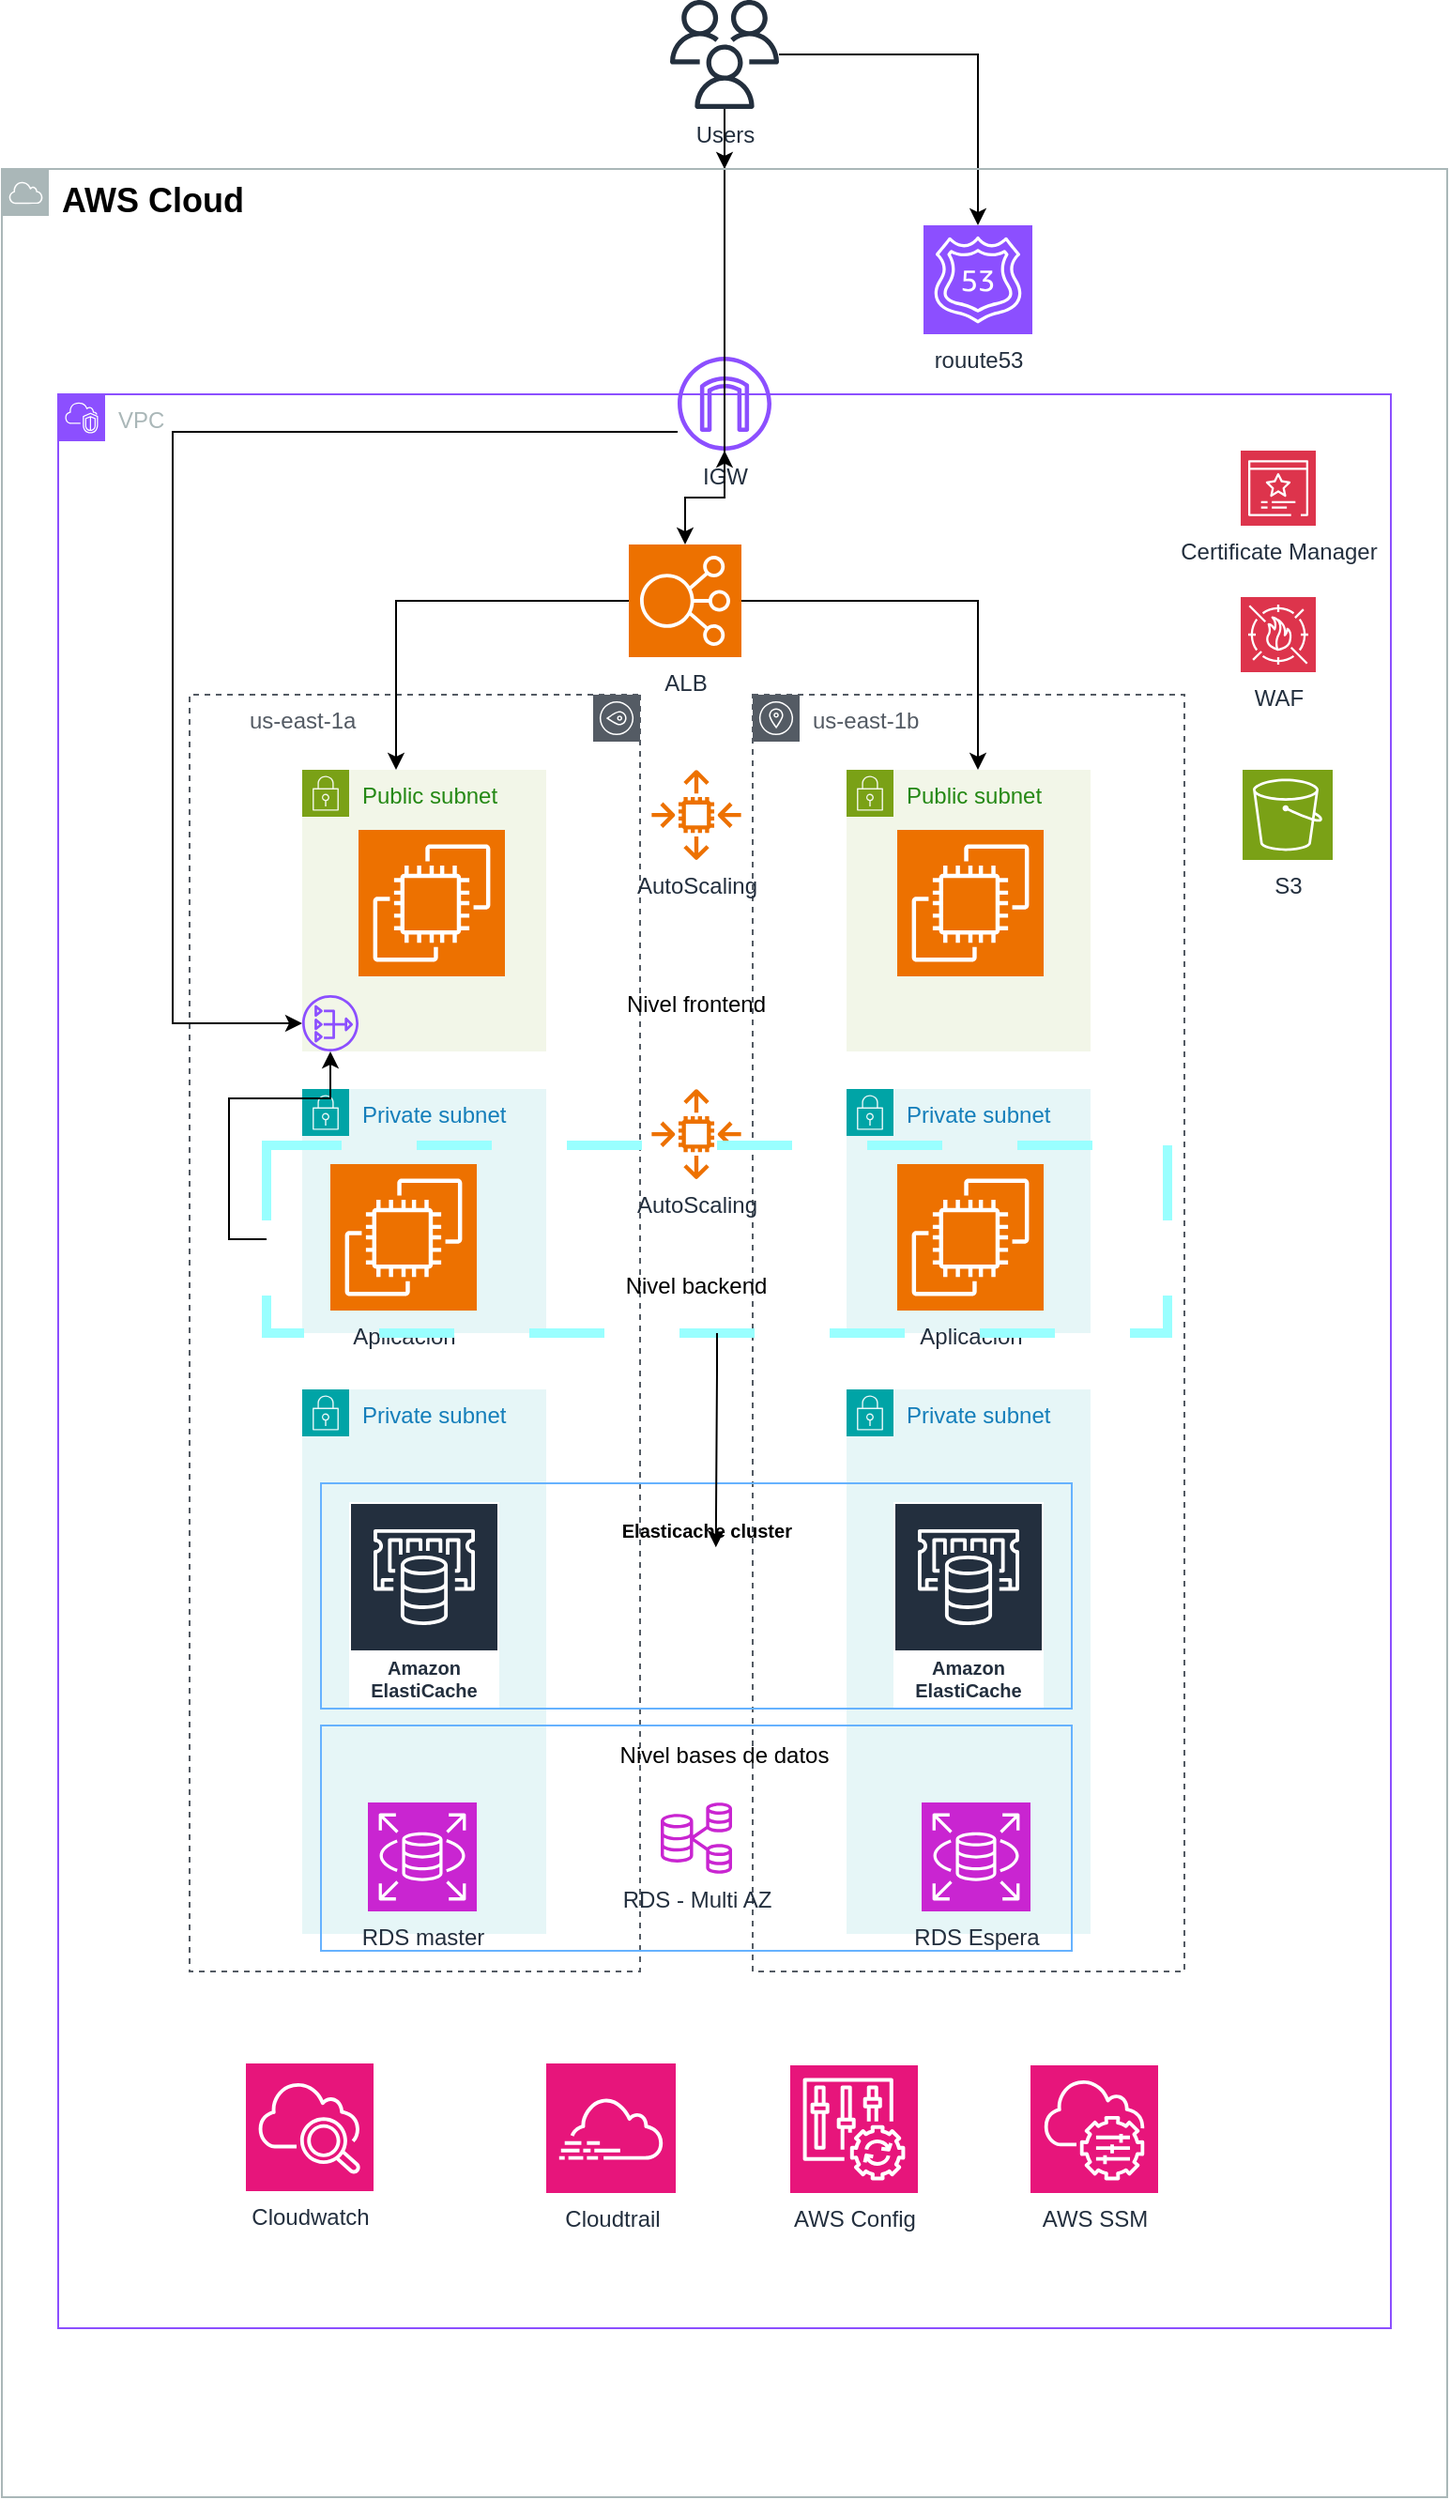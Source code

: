 <mxfile version="24.6.4" type="device">
  <diagram name="Página-1" id="O_X7g3hjaL3NElhnwR6x">
    <mxGraphModel dx="1189" dy="676" grid="1" gridSize="10" guides="1" tooltips="1" connect="1" arrows="1" fold="1" page="1" pageScale="1" pageWidth="827" pageHeight="1169" math="0" shadow="0">
      <root>
        <mxCell id="0" />
        <mxCell id="1" parent="0" />
        <mxCell id="dURb4W1PXwTfq-JJeaN3-1" value="VPC" style="points=[[0,0],[0.25,0],[0.5,0],[0.75,0],[1,0],[1,0.25],[1,0.5],[1,0.75],[1,1],[0.75,1],[0.5,1],[0.25,1],[0,1],[0,0.75],[0,0.5],[0,0.25]];outlineConnect=0;gradientColor=none;html=1;whiteSpace=wrap;fontSize=12;fontStyle=0;container=1;pointerEvents=0;collapsible=0;recursiveResize=0;shape=mxgraph.aws4.group;grIcon=mxgraph.aws4.group_vpc2;strokeColor=#8C4FFF;fillColor=none;verticalAlign=top;align=left;spacingLeft=30;fontColor=#AAB7B8;dashed=0;" parent="1" vertex="1">
          <mxGeometry x="59" y="270" width="710" height="1030" as="geometry" />
        </mxCell>
        <mxCell id="dURb4W1PXwTfq-JJeaN3-7" value="us-east-1b" style="sketch=0;outlineConnect=0;gradientColor=none;html=1;whiteSpace=wrap;fontSize=12;fontStyle=0;shape=mxgraph.aws4.group;grIcon=mxgraph.aws4.group_availability_zone;strokeColor=#545B64;fillColor=none;verticalAlign=top;align=left;spacingLeft=30;fontColor=#545B64;dashed=1;" parent="dURb4W1PXwTfq-JJeaN3-1" vertex="1">
          <mxGeometry x="370" y="160" width="230" height="680" as="geometry" />
        </mxCell>
        <mxCell id="dURb4W1PXwTfq-JJeaN3-6" value="us-east-1a" style="sketch=0;outlineConnect=0;gradientColor=none;html=1;whiteSpace=wrap;fontSize=12;fontStyle=0;shape=mxgraph.aws4.group;grIcon=mxgraph.aws4.group_availability_zone;strokeColor=#545B64;fillColor=none;verticalAlign=top;align=left;spacingLeft=30;fontColor=#545B64;dashed=1;direction=south;" parent="dURb4W1PXwTfq-JJeaN3-1" vertex="1">
          <mxGeometry x="70" y="160" width="240" height="680" as="geometry" />
        </mxCell>
        <mxCell id="dURb4W1PXwTfq-JJeaN3-3" value="Public subnet" style="points=[[0,0],[0.25,0],[0.5,0],[0.75,0],[1,0],[1,0.25],[1,0.5],[1,0.75],[1,1],[0.75,1],[0.5,1],[0.25,1],[0,1],[0,0.75],[0,0.5],[0,0.25]];outlineConnect=0;gradientColor=none;html=1;whiteSpace=wrap;fontSize=12;fontStyle=0;container=1;pointerEvents=0;collapsible=0;recursiveResize=0;shape=mxgraph.aws4.group;grIcon=mxgraph.aws4.group_security_group;grStroke=0;strokeColor=#7AA116;fillColor=#F2F6E8;verticalAlign=top;align=left;spacingLeft=30;fontColor=#248814;dashed=0;" parent="dURb4W1PXwTfq-JJeaN3-1" vertex="1">
          <mxGeometry x="130" y="200" width="130" height="150" as="geometry" />
        </mxCell>
        <mxCell id="dURb4W1PXwTfq-JJeaN3-2" value="Private subnet" style="points=[[0,0],[0.25,0],[0.5,0],[0.75,0],[1,0],[1,0.25],[1,0.5],[1,0.75],[1,1],[0.75,1],[0.5,1],[0.25,1],[0,1],[0,0.75],[0,0.5],[0,0.25]];outlineConnect=0;gradientColor=none;html=1;whiteSpace=wrap;fontSize=12;fontStyle=0;container=1;pointerEvents=0;collapsible=0;recursiveResize=0;shape=mxgraph.aws4.group;grIcon=mxgraph.aws4.group_security_group;grStroke=0;strokeColor=#00A4A6;fillColor=#E6F6F7;verticalAlign=top;align=left;spacingLeft=30;fontColor=#147EBA;dashed=0;" parent="dURb4W1PXwTfq-JJeaN3-1" vertex="1">
          <mxGeometry x="130" y="530" width="130" height="290" as="geometry" />
        </mxCell>
        <mxCell id="dURb4W1PXwTfq-JJeaN3-47" value="Amazon ElastiCache" style="sketch=0;outlineConnect=0;fontColor=#232F3E;gradientColor=none;strokeColor=#ffffff;fillColor=#232F3E;dashed=0;verticalLabelPosition=middle;verticalAlign=bottom;align=center;html=1;whiteSpace=wrap;fontSize=10;fontStyle=1;spacing=3;shape=mxgraph.aws4.productIcon;prIcon=mxgraph.aws4.elasticache;" parent="dURb4W1PXwTfq-JJeaN3-2" vertex="1">
          <mxGeometry x="25" y="60" width="80" height="110" as="geometry" />
        </mxCell>
        <mxCell id="dURb4W1PXwTfq-JJeaN3-18" value="Private subnet" style="points=[[0,0],[0.25,0],[0.5,0],[0.75,0],[1,0],[1,0.25],[1,0.5],[1,0.75],[1,1],[0.75,1],[0.5,1],[0.25,1],[0,1],[0,0.75],[0,0.5],[0,0.25]];outlineConnect=0;gradientColor=none;html=1;whiteSpace=wrap;fontSize=12;fontStyle=0;container=1;pointerEvents=0;collapsible=0;recursiveResize=0;shape=mxgraph.aws4.group;grIcon=mxgraph.aws4.group_security_group;grStroke=0;strokeColor=#00A4A6;fillColor=#E6F6F7;verticalAlign=top;align=left;spacingLeft=30;fontColor=#147EBA;dashed=0;" parent="dURb4W1PXwTfq-JJeaN3-1" vertex="1">
          <mxGeometry x="420" y="530" width="130" height="290" as="geometry" />
        </mxCell>
        <mxCell id="dURb4W1PXwTfq-JJeaN3-26" value="RDS Espera" style="sketch=0;points=[[0,0,0],[0.25,0,0],[0.5,0,0],[0.75,0,0],[1,0,0],[0,1,0],[0.25,1,0],[0.5,1,0],[0.75,1,0],[1,1,0],[0,0.25,0],[0,0.5,0],[0,0.75,0],[1,0.25,0],[1,0.5,0],[1,0.75,0]];outlineConnect=0;fontColor=#232F3E;fillColor=#C925D1;strokeColor=#ffffff;dashed=0;verticalLabelPosition=bottom;verticalAlign=top;align=center;html=1;fontSize=12;fontStyle=0;aspect=fixed;shape=mxgraph.aws4.resourceIcon;resIcon=mxgraph.aws4.rds;" parent="dURb4W1PXwTfq-JJeaN3-18" vertex="1">
          <mxGeometry x="40" y="220" width="58" height="58" as="geometry" />
        </mxCell>
        <mxCell id="dURb4W1PXwTfq-JJeaN3-19" value="Public subnet" style="points=[[0,0],[0.25,0],[0.5,0],[0.75,0],[1,0],[1,0.25],[1,0.5],[1,0.75],[1,1],[0.75,1],[0.5,1],[0.25,1],[0,1],[0,0.75],[0,0.5],[0,0.25]];outlineConnect=0;gradientColor=none;html=1;whiteSpace=wrap;fontSize=12;fontStyle=0;container=1;pointerEvents=0;collapsible=0;recursiveResize=0;shape=mxgraph.aws4.group;grIcon=mxgraph.aws4.group_security_group;grStroke=0;strokeColor=#7AA116;fillColor=#F2F6E8;verticalAlign=top;align=left;spacingLeft=30;fontColor=#248814;dashed=0;" parent="dURb4W1PXwTfq-JJeaN3-1" vertex="1">
          <mxGeometry x="420" y="200" width="130" height="150" as="geometry" />
        </mxCell>
        <mxCell id="dURb4W1PXwTfq-JJeaN3-20" value="" style="sketch=0;points=[[0,0,0],[0.25,0,0],[0.5,0,0],[0.75,0,0],[1,0,0],[0,1,0],[0.25,1,0],[0.5,1,0],[0.75,1,0],[1,1,0],[0,0.25,0],[0,0.5,0],[0,0.75,0],[1,0.25,0],[1,0.5,0],[1,0.75,0]];outlineConnect=0;fontColor=#232F3E;fillColor=#ED7100;strokeColor=#ffffff;dashed=0;verticalLabelPosition=bottom;verticalAlign=top;align=center;html=1;fontSize=12;fontStyle=0;aspect=fixed;shape=mxgraph.aws4.resourceIcon;resIcon=mxgraph.aws4.ec2;" parent="dURb4W1PXwTfq-JJeaN3-1" vertex="1">
          <mxGeometry x="160" y="232" width="78" height="78" as="geometry" />
        </mxCell>
        <mxCell id="dURb4W1PXwTfq-JJeaN3-21" value="" style="sketch=0;points=[[0,0,0],[0.25,0,0],[0.5,0,0],[0.75,0,0],[1,0,0],[0,1,0],[0.25,1,0],[0.5,1,0],[0.75,1,0],[1,1,0],[0,0.25,0],[0,0.5,0],[0,0.75,0],[1,0.25,0],[1,0.5,0],[1,0.75,0]];outlineConnect=0;fontColor=#232F3E;fillColor=#ED7100;strokeColor=#ffffff;dashed=0;verticalLabelPosition=bottom;verticalAlign=top;align=center;html=1;fontSize=12;fontStyle=0;aspect=fixed;shape=mxgraph.aws4.resourceIcon;resIcon=mxgraph.aws4.ec2;" parent="dURb4W1PXwTfq-JJeaN3-1" vertex="1">
          <mxGeometry x="447" y="232" width="78" height="78" as="geometry" />
        </mxCell>
        <mxCell id="dURb4W1PXwTfq-JJeaN3-22" value="AutoScaling" style="sketch=0;outlineConnect=0;fontColor=#232F3E;gradientColor=none;fillColor=#ED7100;strokeColor=none;dashed=0;verticalLabelPosition=bottom;verticalAlign=top;align=center;html=1;fontSize=12;fontStyle=0;aspect=fixed;pointerEvents=1;shape=mxgraph.aws4.auto_scaling2;" parent="dURb4W1PXwTfq-JJeaN3-1" vertex="1">
          <mxGeometry x="316" y="200" width="48" height="48" as="geometry" />
        </mxCell>
        <mxCell id="dURb4W1PXwTfq-JJeaN3-27" value="RDS - Multi AZ" style="sketch=0;outlineConnect=0;fontColor=#232F3E;gradientColor=none;fillColor=#C925D1;strokeColor=none;dashed=0;verticalLabelPosition=bottom;verticalAlign=top;align=center;html=1;fontSize=12;fontStyle=0;aspect=fixed;pointerEvents=1;shape=mxgraph.aws4.rds_multi_az_db_cluster;" parent="dURb4W1PXwTfq-JJeaN3-1" vertex="1">
          <mxGeometry x="321" y="750" width="38" height="38" as="geometry" />
        </mxCell>
        <mxCell id="dURb4W1PXwTfq-JJeaN3-75" style="edgeStyle=orthogonalEdgeStyle;rounded=0;orthogonalLoop=1;jettySize=auto;html=1;" parent="dURb4W1PXwTfq-JJeaN3-1" source="dURb4W1PXwTfq-JJeaN3-48" target="dURb4W1PXwTfq-JJeaN3-19" edge="1">
          <mxGeometry relative="1" as="geometry">
            <Array as="points">
              <mxPoint x="490" y="110" />
            </Array>
          </mxGeometry>
        </mxCell>
        <mxCell id="dURb4W1PXwTfq-JJeaN3-76" style="edgeStyle=orthogonalEdgeStyle;rounded=0;orthogonalLoop=1;jettySize=auto;html=1;" parent="dURb4W1PXwTfq-JJeaN3-1" source="dURb4W1PXwTfq-JJeaN3-48" target="dURb4W1PXwTfq-JJeaN3-3" edge="1">
          <mxGeometry relative="1" as="geometry">
            <Array as="points">
              <mxPoint x="180" y="110" />
            </Array>
          </mxGeometry>
        </mxCell>
        <mxCell id="dURb4W1PXwTfq-JJeaN3-48" value="ALB" style="sketch=0;points=[[0,0,0],[0.25,0,0],[0.5,0,0],[0.75,0,0],[1,0,0],[0,1,0],[0.25,1,0],[0.5,1,0],[0.75,1,0],[1,1,0],[0,0.25,0],[0,0.5,0],[0,0.75,0],[1,0.25,0],[1,0.5,0],[1,0.75,0]];outlineConnect=0;fontColor=#232F3E;fillColor=#ED7100;strokeColor=#ffffff;dashed=0;verticalLabelPosition=bottom;verticalAlign=top;align=center;html=1;fontSize=12;fontStyle=0;aspect=fixed;shape=mxgraph.aws4.resourceIcon;resIcon=mxgraph.aws4.elastic_load_balancing;" parent="dURb4W1PXwTfq-JJeaN3-1" vertex="1">
          <mxGeometry x="304" y="80" width="60" height="60" as="geometry" />
        </mxCell>
        <mxCell id="dURb4W1PXwTfq-JJeaN3-49" value="WAF" style="sketch=0;points=[[0,0,0],[0.25,0,0],[0.5,0,0],[0.75,0,0],[1,0,0],[0,1,0],[0.25,1,0],[0.5,1,0],[0.75,1,0],[1,1,0],[0,0.25,0],[0,0.5,0],[0,0.75,0],[1,0.25,0],[1,0.5,0],[1,0.75,0]];outlineConnect=0;fontColor=#232F3E;fillColor=#DD344C;strokeColor=#ffffff;dashed=0;verticalLabelPosition=bottom;verticalAlign=top;align=center;html=1;fontSize=12;fontStyle=0;aspect=fixed;shape=mxgraph.aws4.resourceIcon;resIcon=mxgraph.aws4.waf;" parent="dURb4W1PXwTfq-JJeaN3-1" vertex="1">
          <mxGeometry x="630" y="108" width="40" height="40" as="geometry" />
        </mxCell>
        <mxCell id="dURb4W1PXwTfq-JJeaN3-51" value="Amazon ElastiCache" style="sketch=0;outlineConnect=0;fontColor=#232F3E;gradientColor=none;strokeColor=#ffffff;fillColor=#232F3E;dashed=0;verticalLabelPosition=middle;verticalAlign=bottom;align=center;html=1;whiteSpace=wrap;fontSize=10;fontStyle=1;spacing=3;shape=mxgraph.aws4.productIcon;prIcon=mxgraph.aws4.elasticache;" parent="dURb4W1PXwTfq-JJeaN3-1" vertex="1">
          <mxGeometry x="445" y="590" width="80" height="110" as="geometry" />
        </mxCell>
        <mxCell id="dURb4W1PXwTfq-JJeaN3-25" value="RDS master" style="sketch=0;points=[[0,0,0],[0.25,0,0],[0.5,0,0],[0.75,0,0],[1,0,0],[0,1,0],[0.25,1,0],[0.5,1,0],[0.75,1,0],[1,1,0],[0,0.25,0],[0,0.5,0],[0,0.75,0],[1,0.25,0],[1,0.5,0],[1,0.75,0]];outlineConnect=0;fontColor=#232F3E;fillColor=#C925D1;strokeColor=#ffffff;dashed=0;verticalLabelPosition=bottom;verticalAlign=top;align=center;html=1;fontSize=12;fontStyle=0;aspect=fixed;shape=mxgraph.aws4.resourceIcon;resIcon=mxgraph.aws4.rds;" parent="dURb4W1PXwTfq-JJeaN3-1" vertex="1">
          <mxGeometry x="165" y="750" width="58" height="58" as="geometry" />
        </mxCell>
        <mxCell id="dURb4W1PXwTfq-JJeaN3-53" value="&lt;h1 style=&quot;margin-top: 0px;&quot;&gt;&lt;font style=&quot;font-size: 10px;&quot;&gt;&amp;nbsp; &amp;nbsp; &amp;nbsp; &amp;nbsp; &amp;nbsp; &amp;nbsp; &amp;nbsp; &amp;nbsp; &amp;nbsp; &amp;nbsp; &amp;nbsp; &amp;nbsp; &amp;nbsp; &amp;nbsp; &amp;nbsp; &amp;nbsp; &amp;nbsp; &amp;nbsp; &amp;nbsp; &amp;nbsp; &amp;nbsp; &amp;nbsp; &amp;nbsp; &amp;nbsp; &amp;nbsp; &amp;nbsp; &amp;nbsp; &amp;nbsp; &amp;nbsp;Elasticache cluster&lt;/font&gt;&lt;/h1&gt;" style="text;html=1;whiteSpace=wrap;overflow=hidden;rounded=0;strokeColor=#66B2FF;" parent="dURb4W1PXwTfq-JJeaN3-1" vertex="1">
          <mxGeometry x="140" y="580" width="400" height="120" as="geometry" />
        </mxCell>
        <mxCell id="dURb4W1PXwTfq-JJeaN3-55" value="Private subnet" style="points=[[0,0],[0.25,0],[0.5,0],[0.75,0],[1,0],[1,0.25],[1,0.5],[1,0.75],[1,1],[0.75,1],[0.5,1],[0.25,1],[0,1],[0,0.75],[0,0.5],[0,0.25]];outlineConnect=0;gradientColor=none;html=1;whiteSpace=wrap;fontSize=12;fontStyle=0;container=1;pointerEvents=0;collapsible=0;recursiveResize=0;shape=mxgraph.aws4.group;grIcon=mxgraph.aws4.group_security_group;grStroke=0;strokeColor=#00A4A6;fillColor=#E6F6F7;verticalAlign=top;align=left;spacingLeft=30;fontColor=#147EBA;dashed=0;" parent="dURb4W1PXwTfq-JJeaN3-1" vertex="1">
          <mxGeometry x="130" y="370" width="130" height="130" as="geometry" />
        </mxCell>
        <mxCell id="dURb4W1PXwTfq-JJeaN3-56" value="Private subnet" style="points=[[0,0],[0.25,0],[0.5,0],[0.75,0],[1,0],[1,0.25],[1,0.5],[1,0.75],[1,1],[0.75,1],[0.5,1],[0.25,1],[0,1],[0,0.75],[0,0.5],[0,0.25]];outlineConnect=0;gradientColor=none;html=1;whiteSpace=wrap;fontSize=12;fontStyle=0;container=1;pointerEvents=0;collapsible=0;recursiveResize=0;shape=mxgraph.aws4.group;grIcon=mxgraph.aws4.group_security_group;grStroke=0;strokeColor=#00A4A6;fillColor=#E6F6F7;verticalAlign=top;align=left;spacingLeft=30;fontColor=#147EBA;dashed=0;" parent="dURb4W1PXwTfq-JJeaN3-1" vertex="1">
          <mxGeometry x="420" y="370" width="130" height="130" as="geometry" />
        </mxCell>
        <mxCell id="dURb4W1PXwTfq-JJeaN3-50" value="Aplicacion" style="sketch=0;points=[[0,0,0],[0.25,0,0],[0.5,0,0],[0.75,0,0],[1,0,0],[0,1,0],[0.25,1,0],[0.5,1,0],[0.75,1,0],[1,1,0],[0,0.25,0],[0,0.5,0],[0,0.75,0],[1,0.25,0],[1,0.5,0],[1,0.75,0]];outlineConnect=0;fontColor=#232F3E;fillColor=#ED7100;strokeColor=#ffffff;dashed=0;verticalLabelPosition=bottom;verticalAlign=top;align=center;html=1;fontSize=12;fontStyle=0;aspect=fixed;shape=mxgraph.aws4.resourceIcon;resIcon=mxgraph.aws4.ec2;" parent="dURb4W1PXwTfq-JJeaN3-1" vertex="1">
          <mxGeometry x="447" y="410" width="78" height="78" as="geometry" />
        </mxCell>
        <mxCell id="dURb4W1PXwTfq-JJeaN3-23" value="Aplicacion" style="sketch=0;points=[[0,0,0],[0.25,0,0],[0.5,0,0],[0.75,0,0],[1,0,0],[0,1,0],[0.25,1,0],[0.5,1,0],[0.75,1,0],[1,1,0],[0,0.25,0],[0,0.5,0],[0,0.75,0],[1,0.25,0],[1,0.5,0],[1,0.75,0]];outlineConnect=0;fontColor=#232F3E;fillColor=#ED7100;strokeColor=#ffffff;dashed=0;verticalLabelPosition=bottom;verticalAlign=top;align=center;html=1;fontSize=12;fontStyle=0;aspect=fixed;shape=mxgraph.aws4.resourceIcon;resIcon=mxgraph.aws4.ec2;" parent="dURb4W1PXwTfq-JJeaN3-1" vertex="1">
          <mxGeometry x="145" y="410" width="78" height="78" as="geometry" />
        </mxCell>
        <mxCell id="dURb4W1PXwTfq-JJeaN3-57" value="Nivel frontend" style="text;html=1;align=center;verticalAlign=middle;whiteSpace=wrap;rounded=0;" parent="dURb4W1PXwTfq-JJeaN3-1" vertex="1">
          <mxGeometry x="280" y="310" width="120" height="30" as="geometry" />
        </mxCell>
        <mxCell id="dURb4W1PXwTfq-JJeaN3-58" value="Nivel backend" style="text;html=1;align=center;verticalAlign=middle;whiteSpace=wrap;rounded=0;" parent="dURb4W1PXwTfq-JJeaN3-1" vertex="1">
          <mxGeometry x="280" y="460" width="120" height="30" as="geometry" />
        </mxCell>
        <mxCell id="dURb4W1PXwTfq-JJeaN3-60" value="AutoScaling" style="sketch=0;outlineConnect=0;fontColor=#232F3E;gradientColor=none;fillColor=#ED7100;strokeColor=none;dashed=0;verticalLabelPosition=bottom;verticalAlign=top;align=center;html=1;fontSize=12;fontStyle=0;aspect=fixed;pointerEvents=1;shape=mxgraph.aws4.auto_scaling2;" parent="dURb4W1PXwTfq-JJeaN3-1" vertex="1">
          <mxGeometry x="316" y="370" width="48" height="48" as="geometry" />
        </mxCell>
        <mxCell id="dURb4W1PXwTfq-JJeaN3-61" value="Cloudwatch" style="sketch=0;points=[[0,0,0],[0.25,0,0],[0.5,0,0],[0.75,0,0],[1,0,0],[0,1,0],[0.25,1,0],[0.5,1,0],[0.75,1,0],[1,1,0],[0,0.25,0],[0,0.5,0],[0,0.75,0],[1,0.25,0],[1,0.5,0],[1,0.75,0]];points=[[0,0,0],[0.25,0,0],[0.5,0,0],[0.75,0,0],[1,0,0],[0,1,0],[0.25,1,0],[0.5,1,0],[0.75,1,0],[1,1,0],[0,0.25,0],[0,0.5,0],[0,0.75,0],[1,0.25,0],[1,0.5,0],[1,0.75,0]];outlineConnect=0;fontColor=#232F3E;fillColor=#E7157B;strokeColor=#ffffff;dashed=0;verticalLabelPosition=bottom;verticalAlign=top;align=center;html=1;fontSize=12;fontStyle=0;aspect=fixed;shape=mxgraph.aws4.resourceIcon;resIcon=mxgraph.aws4.cloudwatch_2;" parent="dURb4W1PXwTfq-JJeaN3-1" vertex="1">
          <mxGeometry x="100" y="889" width="68" height="68" as="geometry" />
        </mxCell>
        <mxCell id="dURb4W1PXwTfq-JJeaN3-64" value="Certificate Manager" style="sketch=0;points=[[0,0,0],[0.25,0,0],[0.5,0,0],[0.75,0,0],[1,0,0],[0,1,0],[0.25,1,0],[0.5,1,0],[0.75,1,0],[1,1,0],[0,0.25,0],[0,0.5,0],[0,0.75,0],[1,0.25,0],[1,0.5,0],[1,0.75,0]];outlineConnect=0;fontColor=#232F3E;fillColor=#DD344C;strokeColor=#ffffff;dashed=0;verticalLabelPosition=bottom;verticalAlign=top;align=center;html=1;fontSize=12;fontStyle=0;aspect=fixed;shape=mxgraph.aws4.resourceIcon;resIcon=mxgraph.aws4.certificate_manager_3;" parent="dURb4W1PXwTfq-JJeaN3-1" vertex="1">
          <mxGeometry x="630" y="30" width="40" height="40" as="geometry" />
        </mxCell>
        <mxCell id="dURb4W1PXwTfq-JJeaN3-93" value="Cloudtrail" style="sketch=0;points=[[0,0,0],[0.25,0,0],[0.5,0,0],[0.75,0,0],[1,0,0],[0,1,0],[0.25,1,0],[0.5,1,0],[0.75,1,0],[1,1,0],[0,0.25,0],[0,0.5,0],[0,0.75,0],[1,0.25,0],[1,0.5,0],[1,0.75,0]];points=[[0,0,0],[0.25,0,0],[0.5,0,0],[0.75,0,0],[1,0,0],[0,1,0],[0.25,1,0],[0.5,1,0],[0.75,1,0],[1,1,0],[0,0.25,0],[0,0.5,0],[0,0.75,0],[1,0.25,0],[1,0.5,0],[1,0.75,0]];outlineConnect=0;fontColor=#232F3E;fillColor=#E7157B;strokeColor=#ffffff;dashed=0;verticalLabelPosition=bottom;verticalAlign=top;align=center;html=1;fontSize=12;fontStyle=0;aspect=fixed;shape=mxgraph.aws4.resourceIcon;resIcon=mxgraph.aws4.cloudtrail;" parent="dURb4W1PXwTfq-JJeaN3-1" vertex="1">
          <mxGeometry x="260" y="889" width="69" height="69" as="geometry" />
        </mxCell>
        <mxCell id="dURb4W1PXwTfq-JJeaN3-94" value="AWS Config" style="sketch=0;points=[[0,0,0],[0.25,0,0],[0.5,0,0],[0.75,0,0],[1,0,0],[0,1,0],[0.25,1,0],[0.5,1,0],[0.75,1,0],[1,1,0],[0,0.25,0],[0,0.5,0],[0,0.75,0],[1,0.25,0],[1,0.5,0],[1,0.75,0]];points=[[0,0,0],[0.25,0,0],[0.5,0,0],[0.75,0,0],[1,0,0],[0,1,0],[0.25,1,0],[0.5,1,0],[0.75,1,0],[1,1,0],[0,0.25,0],[0,0.5,0],[0,0.75,0],[1,0.25,0],[1,0.5,0],[1,0.75,0]];outlineConnect=0;fontColor=#232F3E;fillColor=#E7157B;strokeColor=#ffffff;dashed=0;verticalLabelPosition=bottom;verticalAlign=top;align=center;html=1;fontSize=12;fontStyle=0;aspect=fixed;shape=mxgraph.aws4.resourceIcon;resIcon=mxgraph.aws4.config;" parent="dURb4W1PXwTfq-JJeaN3-1" vertex="1">
          <mxGeometry x="390" y="890" width="68" height="68" as="geometry" />
        </mxCell>
        <mxCell id="dURb4W1PXwTfq-JJeaN3-95" value="AWS SSM" style="sketch=0;points=[[0,0,0],[0.25,0,0],[0.5,0,0],[0.75,0,0],[1,0,0],[0,1,0],[0.25,1,0],[0.5,1,0],[0.75,1,0],[1,1,0],[0,0.25,0],[0,0.5,0],[0,0.75,0],[1,0.25,0],[1,0.5,0],[1,0.75,0]];points=[[0,0,0],[0.25,0,0],[0.5,0,0],[0.75,0,0],[1,0,0],[0,1,0],[0.25,1,0],[0.5,1,0],[0.75,1,0],[1,1,0],[0,0.25,0],[0,0.5,0],[0,0.75,0],[1,0.25,0],[1,0.5,0],[1,0.75,0]];outlineConnect=0;fontColor=#232F3E;fillColor=#E7157B;strokeColor=#ffffff;dashed=0;verticalLabelPosition=bottom;verticalAlign=top;align=center;html=1;fontSize=12;fontStyle=0;aspect=fixed;shape=mxgraph.aws4.resourceIcon;resIcon=mxgraph.aws4.systems_manager;" parent="dURb4W1PXwTfq-JJeaN3-1" vertex="1">
          <mxGeometry x="518" y="890" width="68" height="68" as="geometry" />
        </mxCell>
        <mxCell id="dURb4W1PXwTfq-JJeaN3-54" value="&lt;h1 style=&quot;margin-top: 0px;&quot;&gt;&lt;br&gt;&lt;/h1&gt;" style="text;html=1;whiteSpace=wrap;overflow=hidden;rounded=0;strokeColor=#66B2FF;" parent="dURb4W1PXwTfq-JJeaN3-1" vertex="1">
          <mxGeometry x="140" y="709" width="400" height="120" as="geometry" />
        </mxCell>
        <mxCell id="a8zi8BDfVGOgotABUoqR-3" value="" style="sketch=0;outlineConnect=0;fontColor=#232F3E;gradientColor=none;fillColor=#8C4FFF;strokeColor=none;dashed=0;verticalLabelPosition=bottom;verticalAlign=top;align=center;html=1;fontSize=12;fontStyle=0;aspect=fixed;pointerEvents=1;shape=mxgraph.aws4.nat_gateway;" vertex="1" parent="dURb4W1PXwTfq-JJeaN3-1">
          <mxGeometry x="130" y="320" width="30" height="30" as="geometry" />
        </mxCell>
        <mxCell id="a8zi8BDfVGOgotABUoqR-4" style="edgeStyle=orthogonalEdgeStyle;rounded=0;orthogonalLoop=1;jettySize=auto;html=1;" edge="1" parent="1" source="dURb4W1PXwTfq-JJeaN3-66" target="a8zi8BDfVGOgotABUoqR-3">
          <mxGeometry relative="1" as="geometry">
            <Array as="points">
              <mxPoint x="120" y="290" />
              <mxPoint x="120" y="605" />
            </Array>
          </mxGeometry>
        </mxCell>
        <mxCell id="dURb4W1PXwTfq-JJeaN3-66" value="IGW" style="sketch=0;outlineConnect=0;fontColor=#232F3E;gradientColor=none;fillColor=#8C4FFF;strokeColor=none;dashed=0;verticalLabelPosition=bottom;verticalAlign=top;align=center;html=1;fontSize=12;fontStyle=0;aspect=fixed;pointerEvents=1;shape=mxgraph.aws4.internet_gateway;" parent="1" vertex="1">
          <mxGeometry x="389" y="250" width="50" height="50" as="geometry" />
        </mxCell>
        <mxCell id="a8zi8BDfVGOgotABUoqR-15" style="edgeStyle=orthogonalEdgeStyle;rounded=0;orthogonalLoop=1;jettySize=auto;html=1;" edge="1" parent="1" source="dURb4W1PXwTfq-JJeaN3-97" target="dURb4W1PXwTfq-JJeaN3-66">
          <mxGeometry relative="1" as="geometry" />
        </mxCell>
        <mxCell id="dURb4W1PXwTfq-JJeaN3-89" value="Users" style="sketch=0;outlineConnect=0;fontColor=#232F3E;gradientColor=none;fillColor=#232F3D;strokeColor=none;dashed=0;verticalLabelPosition=bottom;verticalAlign=top;align=center;html=1;fontSize=12;fontStyle=0;aspect=fixed;pointerEvents=1;shape=mxgraph.aws4.users;" parent="1" vertex="1">
          <mxGeometry x="385" y="60" width="58" height="58" as="geometry" />
        </mxCell>
        <mxCell id="dURb4W1PXwTfq-JJeaN3-59" value="Nivel bases de datos" style="text;html=1;align=center;verticalAlign=middle;whiteSpace=wrap;rounded=0;" parent="1" vertex="1">
          <mxGeometry x="354" y="980" width="120" height="30" as="geometry" />
        </mxCell>
        <mxCell id="a8zi8BDfVGOgotABUoqR-5" style="edgeStyle=orthogonalEdgeStyle;rounded=0;orthogonalLoop=1;jettySize=auto;html=1;entryX=0.5;entryY=0;entryDx=0;entryDy=0;entryPerimeter=0;" edge="1" parent="1" source="dURb4W1PXwTfq-JJeaN3-66" target="dURb4W1PXwTfq-JJeaN3-48">
          <mxGeometry relative="1" as="geometry" />
        </mxCell>
        <mxCell id="dURb4W1PXwTfq-JJeaN3-88" value="rouute53" style="sketch=0;points=[[0,0,0],[0.25,0,0],[0.5,0,0],[0.75,0,0],[1,0,0],[0,1,0],[0.25,1,0],[0.5,1,0],[0.75,1,0],[1,1,0],[0,0.25,0],[0,0.5,0],[0,0.75,0],[1,0.25,0],[1,0.5,0],[1,0.75,0]];outlineConnect=0;fontColor=#232F3E;fillColor=#8C4FFF;strokeColor=#ffffff;dashed=0;verticalLabelPosition=bottom;verticalAlign=top;align=center;html=1;fontSize=12;fontStyle=0;aspect=fixed;shape=mxgraph.aws4.resourceIcon;resIcon=mxgraph.aws4.route_53;" parent="1" vertex="1">
          <mxGeometry x="520" y="180" width="58" height="58" as="geometry" />
        </mxCell>
        <mxCell id="a8zi8BDfVGOgotABUoqR-10" style="edgeStyle=orthogonalEdgeStyle;rounded=0;orthogonalLoop=1;jettySize=auto;html=1;" edge="1" parent="1" source="a8zi8BDfVGOgotABUoqR-8" target="a8zi8BDfVGOgotABUoqR-3">
          <mxGeometry relative="1" as="geometry">
            <Array as="points">
              <mxPoint x="150" y="720" />
              <mxPoint x="150" y="645" />
              <mxPoint x="204" y="645" />
            </Array>
          </mxGeometry>
        </mxCell>
        <mxCell id="a8zi8BDfVGOgotABUoqR-8" value="&lt;h1 style=&quot;margin-top: 0px;&quot;&gt;&lt;br&gt;&lt;/h1&gt;&lt;p&gt;&lt;br&gt;&lt;/p&gt;" style="text;html=1;whiteSpace=wrap;overflow=hidden;rounded=0;dashed=1;dashPattern=8 8;strokeWidth=5;strokeColor=#99FFFF;" vertex="1" parent="1">
          <mxGeometry x="170" y="670" width="480" height="100" as="geometry" />
        </mxCell>
        <mxCell id="a8zi8BDfVGOgotABUoqR-11" style="edgeStyle=orthogonalEdgeStyle;rounded=0;orthogonalLoop=1;jettySize=auto;html=1;entryX=0.494;entryY=0.592;entryDx=0;entryDy=0;entryPerimeter=0;" edge="1" parent="1" source="a8zi8BDfVGOgotABUoqR-8" target="dURb4W1PXwTfq-JJeaN3-97">
          <mxGeometry relative="1" as="geometry" />
        </mxCell>
        <mxCell id="a8zi8BDfVGOgotABUoqR-16" style="edgeStyle=orthogonalEdgeStyle;rounded=0;orthogonalLoop=1;jettySize=auto;html=1;entryX=0.5;entryY=0;entryDx=0;entryDy=0;entryPerimeter=0;" edge="1" parent="1" source="dURb4W1PXwTfq-JJeaN3-89" target="dURb4W1PXwTfq-JJeaN3-88">
          <mxGeometry relative="1" as="geometry" />
        </mxCell>
        <mxCell id="a8zi8BDfVGOgotABUoqR-17" value="" style="edgeStyle=orthogonalEdgeStyle;rounded=0;orthogonalLoop=1;jettySize=auto;html=1;" edge="1" parent="1" source="dURb4W1PXwTfq-JJeaN3-89" target="dURb4W1PXwTfq-JJeaN3-97">
          <mxGeometry relative="1" as="geometry">
            <mxPoint x="414" y="118" as="sourcePoint" />
            <mxPoint x="414" y="250" as="targetPoint" />
          </mxGeometry>
        </mxCell>
        <mxCell id="dURb4W1PXwTfq-JJeaN3-97" value="&lt;b&gt;&lt;font color=&quot;#000000&quot; style=&quot;font-size: 18px;&quot;&gt;AWS Cloud&lt;/font&gt;&lt;/b&gt;" style="sketch=0;outlineConnect=0;gradientColor=none;html=1;whiteSpace=wrap;fontSize=12;fontStyle=0;shape=mxgraph.aws4.group;grIcon=mxgraph.aws4.group_aws_cloud;strokeColor=#AAB7B8;fillColor=none;verticalAlign=top;align=left;spacingLeft=30;fontColor=#AAB7B8;dashed=0;" parent="1" vertex="1">
          <mxGeometry x="29" y="150" width="770" height="1240" as="geometry" />
        </mxCell>
        <mxCell id="a8zi8BDfVGOgotABUoqR-18" value="S3" style="sketch=0;points=[[0,0,0],[0.25,0,0],[0.5,0,0],[0.75,0,0],[1,0,0],[0,1,0],[0.25,1,0],[0.5,1,0],[0.75,1,0],[1,1,0],[0,0.25,0],[0,0.5,0],[0,0.75,0],[1,0.25,0],[1,0.5,0],[1,0.75,0]];outlineConnect=0;fontColor=#232F3E;fillColor=#7AA116;strokeColor=#ffffff;dashed=0;verticalLabelPosition=bottom;verticalAlign=top;align=center;html=1;fontSize=12;fontStyle=0;aspect=fixed;shape=mxgraph.aws4.resourceIcon;resIcon=mxgraph.aws4.s3;" vertex="1" parent="1">
          <mxGeometry x="690" y="470" width="48" height="48" as="geometry" />
        </mxCell>
      </root>
    </mxGraphModel>
  </diagram>
</mxfile>
